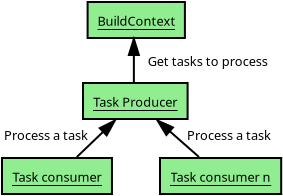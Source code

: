 <?xml version="1.0" encoding="UTF-8"?>
<dia:diagram xmlns:dia="http://www.lysator.liu.se/~alla/dia/">
  <dia:layer name="Fondo" visible="true" active="true">
	<dia:object type="UML - Object" version="0" id="O0">
	  <dia:attribute name="obj_pos">
		<dia:point val="10.48,1.35"/>
	  </dia:attribute>
	  <dia:attribute name="obj_bb">
		<dia:rectangle val="10.43,1.3;15.155,3.2"/>
	  </dia:attribute>
	  <dia:attribute name="meta">
		<dia:composite type="dict"/>
	  </dia:attribute>
	  <dia:attribute name="elem_corner">
		<dia:point val="10.48,1.35"/>
	  </dia:attribute>
	  <dia:attribute name="elem_width">
		<dia:real val="4.625"/>
	  </dia:attribute>
	  <dia:attribute name="elem_height">
		<dia:real val="1.8"/>
	  </dia:attribute>
	  <dia:attribute name="line_width">
		<dia:real val="0.1"/>
	  </dia:attribute>
	  <dia:attribute name="text_colour">
		<dia:color val="#000000"/>
	  </dia:attribute>
	  <dia:attribute name="line_colour">
		<dia:color val="#000000"/>
	  </dia:attribute>
	  <dia:attribute name="fill_colour">
		<dia:color val="#90ee90"/>
	  </dia:attribute>
	  <dia:attribute name="text">
		<dia:composite type="text">
		  <dia:attribute name="string">
			<dia:string>#BuildContext#</dia:string>
		  </dia:attribute>
		  <dia:attribute name="font">
			<dia:font family="sans" style="0" name="Helvetica"/>
		  </dia:attribute>
		  <dia:attribute name="height">
			<dia:real val="0.8"/>
		  </dia:attribute>
		  <dia:attribute name="pos">
			<dia:point val="12.793,2.43"/>
		  </dia:attribute>
		  <dia:attribute name="color">
			<dia:color val="#000000"/>
		  </dia:attribute>
		  <dia:attribute name="alignment">
			<dia:enum val="1"/>
		  </dia:attribute>
		</dia:composite>
	  </dia:attribute>
	  <dia:attribute name="stereotype">
		<dia:string>##</dia:string>
	  </dia:attribute>
	  <dia:attribute name="exstate">
		<dia:string>##</dia:string>
	  </dia:attribute>
	  <dia:attribute name="attrib">
		<dia:composite type="text">
		  <dia:attribute name="string">
			<dia:string>##</dia:string>
		  </dia:attribute>
		  <dia:attribute name="font">
			<dia:font family="sans" style="0" name="Helvetica"/>
		  </dia:attribute>
		  <dia:attribute name="height">
			<dia:real val="0.8"/>
		  </dia:attribute>
		  <dia:attribute name="pos">
			<dia:point val="0,0"/>
		  </dia:attribute>
		  <dia:attribute name="color">
			<dia:color val="#000000"/>
		  </dia:attribute>
		  <dia:attribute name="alignment">
			<dia:enum val="0"/>
		  </dia:attribute>
		</dia:composite>
	  </dia:attribute>
	  <dia:attribute name="is_active">
		<dia:boolean val="false"/>
	  </dia:attribute>
	  <dia:attribute name="show_attribs">
		<dia:boolean val="false"/>
	  </dia:attribute>
	  <dia:attribute name="multiple">
		<dia:boolean val="false"/>
	  </dia:attribute>
	</dia:object>
	<dia:object type="UML - Object" version="0" id="O1">
	  <dia:attribute name="obj_pos">
		<dia:point val="10.25,5.4"/>
	  </dia:attribute>
	  <dia:attribute name="obj_bb">
		<dia:rectangle val="10.2,5.35;15.385,7.25"/>
	  </dia:attribute>
	  <dia:attribute name="meta">
		<dia:composite type="dict"/>
	  </dia:attribute>
	  <dia:attribute name="elem_corner">
		<dia:point val="10.25,5.4"/>
	  </dia:attribute>
	  <dia:attribute name="elem_width">
		<dia:real val="5.085"/>
	  </dia:attribute>
	  <dia:attribute name="elem_height">
		<dia:real val="1.8"/>
	  </dia:attribute>
	  <dia:attribute name="line_width">
		<dia:real val="0.1"/>
	  </dia:attribute>
	  <dia:attribute name="text_colour">
		<dia:color val="#000000"/>
	  </dia:attribute>
	  <dia:attribute name="line_colour">
		<dia:color val="#000000"/>
	  </dia:attribute>
	  <dia:attribute name="fill_colour">
		<dia:color val="#90ee90"/>
	  </dia:attribute>
	  <dia:attribute name="text">
		<dia:composite type="text">
		  <dia:attribute name="string">
			<dia:string>#Task Producer#</dia:string>
		  </dia:attribute>
		  <dia:attribute name="font">
			<dia:font family="sans" style="0" name="Helvetica"/>
		  </dia:attribute>
		  <dia:attribute name="height">
			<dia:real val="0.8"/>
		  </dia:attribute>
		  <dia:attribute name="pos">
			<dia:point val="12.793,6.48"/>
		  </dia:attribute>
		  <dia:attribute name="color">
			<dia:color val="#000000"/>
		  </dia:attribute>
		  <dia:attribute name="alignment">
			<dia:enum val="1"/>
		  </dia:attribute>
		</dia:composite>
	  </dia:attribute>
	  <dia:attribute name="stereotype">
		<dia:string>##</dia:string>
	  </dia:attribute>
	  <dia:attribute name="exstate">
		<dia:string>##</dia:string>
	  </dia:attribute>
	  <dia:attribute name="attrib">
		<dia:composite type="text">
		  <dia:attribute name="string">
			<dia:string>##</dia:string>
		  </dia:attribute>
		  <dia:attribute name="font">
			<dia:font family="sans" style="0" name="Helvetica"/>
		  </dia:attribute>
		  <dia:attribute name="height">
			<dia:real val="0.8"/>
		  </dia:attribute>
		  <dia:attribute name="pos">
			<dia:point val="0,0"/>
		  </dia:attribute>
		  <dia:attribute name="color">
			<dia:color val="#000000"/>
		  </dia:attribute>
		  <dia:attribute name="alignment">
			<dia:enum val="0"/>
		  </dia:attribute>
		</dia:composite>
	  </dia:attribute>
	  <dia:attribute name="is_active">
		<dia:boolean val="false"/>
	  </dia:attribute>
	  <dia:attribute name="show_attribs">
		<dia:boolean val="false"/>
	  </dia:attribute>
	  <dia:attribute name="multiple">
		<dia:boolean val="false"/>
	  </dia:attribute>
	</dia:object>
	<dia:object type="UML - Object" version="0" id="O2">
	  <dia:attribute name="obj_pos">
		<dia:point val="6.2,9.15"/>
	  </dia:attribute>
	  <dia:attribute name="obj_bb">
		<dia:rectangle val="6.15,9.1;11.547,11"/>
	  </dia:attribute>
	  <dia:attribute name="meta">
		<dia:composite type="dict"/>
	  </dia:attribute>
	  <dia:attribute name="elem_corner">
		<dia:point val="6.2,9.15"/>
	  </dia:attribute>
	  <dia:attribute name="elem_width">
		<dia:real val="5.298"/>
	  </dia:attribute>
	  <dia:attribute name="elem_height">
		<dia:real val="1.8"/>
	  </dia:attribute>
	  <dia:attribute name="line_width">
		<dia:real val="0.1"/>
	  </dia:attribute>
	  <dia:attribute name="text_colour">
		<dia:color val="#000000"/>
	  </dia:attribute>
	  <dia:attribute name="line_colour">
		<dia:color val="#000000"/>
	  </dia:attribute>
	  <dia:attribute name="fill_colour">
		<dia:color val="#90ee90"/>
	  </dia:attribute>
	  <dia:attribute name="text">
		<dia:composite type="text">
		  <dia:attribute name="string">
			<dia:string>#Task consumer#</dia:string>
		  </dia:attribute>
		  <dia:attribute name="font">
			<dia:font family="sans" style="0" name="Helvetica"/>
		  </dia:attribute>
		  <dia:attribute name="height">
			<dia:real val="0.8"/>
		  </dia:attribute>
		  <dia:attribute name="pos">
			<dia:point val="8.849,10.23"/>
		  </dia:attribute>
		  <dia:attribute name="color">
			<dia:color val="#000000"/>
		  </dia:attribute>
		  <dia:attribute name="alignment">
			<dia:enum val="1"/>
		  </dia:attribute>
		</dia:composite>
	  </dia:attribute>
	  <dia:attribute name="stereotype">
		<dia:string>##</dia:string>
	  </dia:attribute>
	  <dia:attribute name="exstate">
		<dia:string>##</dia:string>
	  </dia:attribute>
	  <dia:attribute name="attrib">
		<dia:composite type="text">
		  <dia:attribute name="string">
			<dia:string>##</dia:string>
		  </dia:attribute>
		  <dia:attribute name="font">
			<dia:font family="sans" style="0" name="Helvetica"/>
		  </dia:attribute>
		  <dia:attribute name="height">
			<dia:real val="0.8"/>
		  </dia:attribute>
		  <dia:attribute name="pos">
			<dia:point val="0,0"/>
		  </dia:attribute>
		  <dia:attribute name="color">
			<dia:color val="#000000"/>
		  </dia:attribute>
		  <dia:attribute name="alignment">
			<dia:enum val="0"/>
		  </dia:attribute>
		</dia:composite>
	  </dia:attribute>
	  <dia:attribute name="is_active">
		<dia:boolean val="false"/>
	  </dia:attribute>
	  <dia:attribute name="show_attribs">
		<dia:boolean val="false"/>
	  </dia:attribute>
	  <dia:attribute name="multiple">
		<dia:boolean val="false"/>
	  </dia:attribute>
	</dia:object>
	<dia:object type="UML - Message" version="0" id="O3">
	  <dia:attribute name="obj_pos">
		<dia:point val="9.847,9.101"/>
	  </dia:attribute>
	  <dia:attribute name="obj_bb">
		<dia:rectangle val="6.304,6.925;12.106,9.171"/>
	  </dia:attribute>
	  <dia:attribute name="meta">
		<dia:composite type="dict"/>
	  </dia:attribute>
	  <dia:attribute name="conn_endpoints">
		<dia:point val="9.847,9.101"/>
		<dia:point val="11.794,7.249"/>
	  </dia:attribute>
	  <dia:attribute name="text_colour">
		<dia:color val="#000000"/>
	  </dia:attribute>
	  <dia:attribute name="line_colour">
		<dia:color val="#000000"/>
	  </dia:attribute>
	  <dia:attribute name="text">
		<dia:string>#Process a task#</dia:string>
	  </dia:attribute>
	  <dia:attribute name="type">
		<dia:enum val="0"/>
	  </dia:attribute>
	  <dia:attribute name="text_pos">
		<dia:point val="8.4,8.25"/>
	  </dia:attribute>
	  <dia:connections>
		<dia:connection handle="0" to="O2" connection="8"/>
		<dia:connection handle="1" to="O1" connection="8"/>
	  </dia:connections>
	</dia:object>
	<dia:object type="UML - Message" version="0" id="O4">
	  <dia:attribute name="obj_pos">
		<dia:point val="12.793,5.4"/>
	  </dia:attribute>
	  <dia:attribute name="obj_bb">
		<dia:rectangle val="12.393,3.1;19.394,5.45"/>
	  </dia:attribute>
	  <dia:attribute name="meta">
		<dia:composite type="dict"/>
	  </dia:attribute>
	  <dia:attribute name="conn_endpoints">
		<dia:point val="12.793,5.4"/>
		<dia:point val="12.793,3.15"/>
	  </dia:attribute>
	  <dia:attribute name="text_colour">
		<dia:color val="#000000"/>
	  </dia:attribute>
	  <dia:attribute name="line_colour">
		<dia:color val="#000000"/>
	  </dia:attribute>
	  <dia:attribute name="text">
		<dia:string>#Get tasks to process#</dia:string>
	  </dia:attribute>
	  <dia:attribute name="type">
		<dia:enum val="0"/>
	  </dia:attribute>
	  <dia:attribute name="text_pos">
		<dia:point val="16.482,4.55"/>
	  </dia:attribute>
	  <dia:connections>
		<dia:connection handle="0" to="O1" connection="1"/>
		<dia:connection handle="1" to="O0" connection="6"/>
	  </dia:connections>
	</dia:object>
	<dia:object type="UML - Object" version="0" id="O5">
	  <dia:attribute name="obj_pos">
		<dia:point val="14.1,9.15"/>
	  </dia:attribute>
	  <dia:attribute name="obj_bb">
		<dia:rectangle val="14.05,9.1;19.98,11"/>
	  </dia:attribute>
	  <dia:attribute name="meta">
		<dia:composite type="dict"/>
	  </dia:attribute>
	  <dia:attribute name="elem_corner">
		<dia:point val="14.1,9.15"/>
	  </dia:attribute>
	  <dia:attribute name="elem_width">
		<dia:real val="5.83"/>
	  </dia:attribute>
	  <dia:attribute name="elem_height">
		<dia:real val="1.8"/>
	  </dia:attribute>
	  <dia:attribute name="line_width">
		<dia:real val="0.1"/>
	  </dia:attribute>
	  <dia:attribute name="text_colour">
		<dia:color val="#000000"/>
	  </dia:attribute>
	  <dia:attribute name="line_colour">
		<dia:color val="#000000"/>
	  </dia:attribute>
	  <dia:attribute name="fill_colour">
		<dia:color val="#90ee90"/>
	  </dia:attribute>
	  <dia:attribute name="text">
		<dia:composite type="text">
		  <dia:attribute name="string">
			<dia:string>#Task consumer n#</dia:string>
		  </dia:attribute>
		  <dia:attribute name="font">
			<dia:font family="sans" style="0" name="Helvetica"/>
		  </dia:attribute>
		  <dia:attribute name="height">
			<dia:real val="0.8"/>
		  </dia:attribute>
		  <dia:attribute name="pos">
			<dia:point val="17.015,10.23"/>
		  </dia:attribute>
		  <dia:attribute name="color">
			<dia:color val="#000000"/>
		  </dia:attribute>
		  <dia:attribute name="alignment">
			<dia:enum val="1"/>
		  </dia:attribute>
		</dia:composite>
	  </dia:attribute>
	  <dia:attribute name="stereotype">
		<dia:string>##</dia:string>
	  </dia:attribute>
	  <dia:attribute name="exstate">
		<dia:string>##</dia:string>
	  </dia:attribute>
	  <dia:attribute name="attrib">
		<dia:composite type="text">
		  <dia:attribute name="string">
			<dia:string>##</dia:string>
		  </dia:attribute>
		  <dia:attribute name="font">
			<dia:font family="sans" style="0" name="Helvetica"/>
		  </dia:attribute>
		  <dia:attribute name="height">
			<dia:real val="0.8"/>
		  </dia:attribute>
		  <dia:attribute name="pos">
			<dia:point val="0,0"/>
		  </dia:attribute>
		  <dia:attribute name="color">
			<dia:color val="#000000"/>
		  </dia:attribute>
		  <dia:attribute name="alignment">
			<dia:enum val="0"/>
		  </dia:attribute>
		</dia:composite>
	  </dia:attribute>
	  <dia:attribute name="is_active">
		<dia:boolean val="false"/>
	  </dia:attribute>
	  <dia:attribute name="show_attribs">
		<dia:boolean val="false"/>
	  </dia:attribute>
	  <dia:attribute name="multiple">
		<dia:boolean val="false"/>
	  </dia:attribute>
	</dia:object>
	<dia:object type="UML - Message" version="0" id="O6">
	  <dia:attribute name="obj_pos">
		<dia:point val="15.946,9.101"/>
	  </dia:attribute>
	  <dia:attribute name="obj_bb">
		<dia:rectangle val="13.559,6.917;19.646,9.171"/>
	  </dia:attribute>
	  <dia:attribute name="meta">
		<dia:composite type="dict"/>
	  </dia:attribute>
	  <dia:attribute name="conn_endpoints">
		<dia:point val="15.946,9.101"/>
		<dia:point val="13.861,7.249"/>
	  </dia:attribute>
	  <dia:attribute name="text_colour">
		<dia:color val="#000000"/>
	  </dia:attribute>
	  <dia:attribute name="line_colour">
		<dia:color val="#000000"/>
	  </dia:attribute>
	  <dia:attribute name="text">
		<dia:string>#Process a task#</dia:string>
	  </dia:attribute>
	  <dia:attribute name="type">
		<dia:enum val="0"/>
	  </dia:attribute>
	  <dia:attribute name="text_pos">
		<dia:point val="17.55,8.25"/>
	  </dia:attribute>
	  <dia:connections>
		<dia:connection handle="0" to="O5" connection="8"/>
		<dia:connection handle="1" to="O1" connection="8"/>
	  </dia:connections>
	</dia:object>
  </dia:layer>
</dia:diagram>
